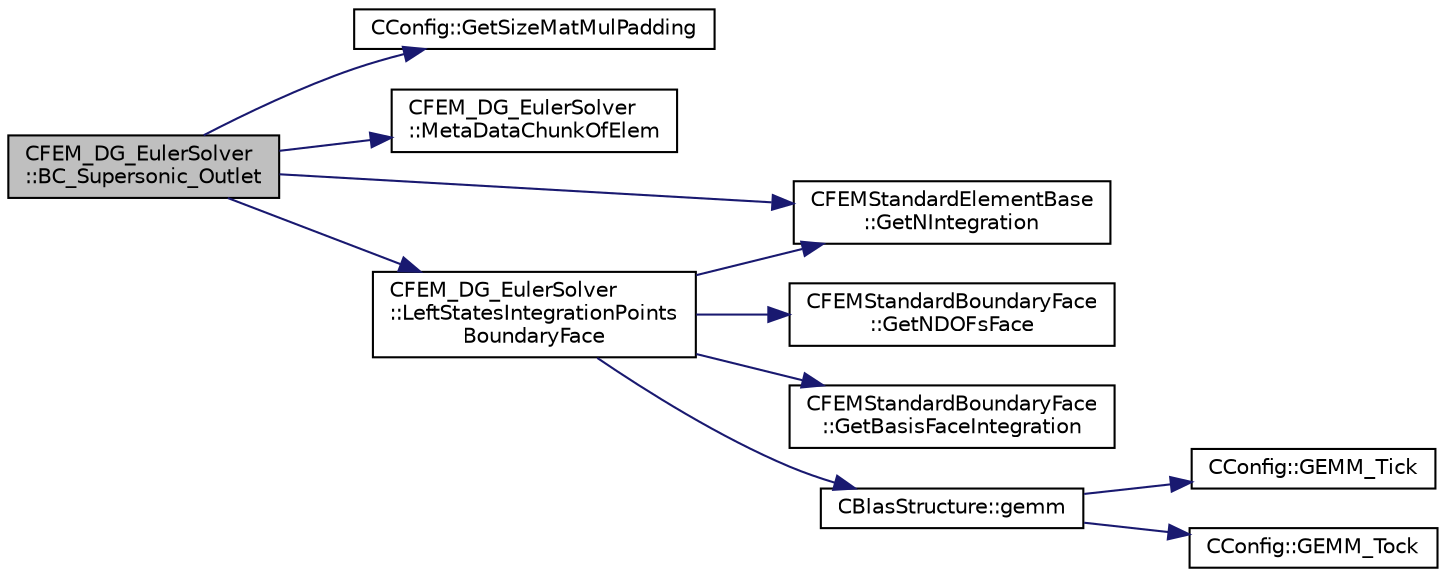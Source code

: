 digraph "CFEM_DG_EulerSolver::BC_Supersonic_Outlet"
{
  edge [fontname="Helvetica",fontsize="10",labelfontname="Helvetica",labelfontsize="10"];
  node [fontname="Helvetica",fontsize="10",shape=record];
  rankdir="LR";
  Node705 [label="CFEM_DG_EulerSolver\l::BC_Supersonic_Outlet",height=0.2,width=0.4,color="black", fillcolor="grey75", style="filled", fontcolor="black"];
  Node705 -> Node706 [color="midnightblue",fontsize="10",style="solid",fontname="Helvetica"];
  Node706 [label="CConfig::GetSizeMatMulPadding",height=0.2,width=0.4,color="black", fillcolor="white", style="filled",URL="$class_c_config.html#aea5478f0851e4cb4d11c262fb6c6e8c4",tooltip="Function to make available the matrix size in vectorization in order to optimize the gemm performance..."];
  Node705 -> Node707 [color="midnightblue",fontsize="10",style="solid",fontname="Helvetica"];
  Node707 [label="CFEM_DG_EulerSolver\l::MetaDataChunkOfElem",height=0.2,width=0.4,color="black", fillcolor="white", style="filled",URL="$class_c_f_e_m___d_g___euler_solver.html#ad358fa06c0e5b2762ad3258eb2c677e2",tooltip="Template function, which determines some meta data for the chunk of elements/faces that must be treat..."];
  Node705 -> Node708 [color="midnightblue",fontsize="10",style="solid",fontname="Helvetica"];
  Node708 [label="CFEMStandardElementBase\l::GetNIntegration",height=0.2,width=0.4,color="black", fillcolor="white", style="filled",URL="$class_c_f_e_m_standard_element_base.html#aa5ad06a05a1d7b66bccca65521168a3b",tooltip="Function, which makes available the number of integration points for this standard element..."];
  Node705 -> Node709 [color="midnightblue",fontsize="10",style="solid",fontname="Helvetica"];
  Node709 [label="CFEM_DG_EulerSolver\l::LeftStatesIntegrationPoints\lBoundaryFace",height=0.2,width=0.4,color="black", fillcolor="white", style="filled",URL="$class_c_f_e_m___d_g___euler_solver.html#a79debb4e2ee70feac94e9a420705dbf9",tooltip="Function, which computes the left state of a boundary face. "];
  Node709 -> Node708 [color="midnightblue",fontsize="10",style="solid",fontname="Helvetica"];
  Node709 -> Node710 [color="midnightblue",fontsize="10",style="solid",fontname="Helvetica"];
  Node710 [label="CFEMStandardBoundaryFace\l::GetNDOFsFace",height=0.2,width=0.4,color="black", fillcolor="white", style="filled",URL="$class_c_f_e_m_standard_boundary_face.html#a26266f4d68d95c22bbb949fe6d8f5db6",tooltip="Function, which makes available the number of DOFs of the face. "];
  Node709 -> Node711 [color="midnightblue",fontsize="10",style="solid",fontname="Helvetica"];
  Node711 [label="CFEMStandardBoundaryFace\l::GetBasisFaceIntegration",height=0.2,width=0.4,color="black", fillcolor="white", style="filled",URL="$class_c_f_e_m_standard_boundary_face.html#a283dc8babad462022e4621afe0251929",tooltip="Function, which makes available the face basis functions in the integration points. "];
  Node709 -> Node712 [color="midnightblue",fontsize="10",style="solid",fontname="Helvetica"];
  Node712 [label="CBlasStructure::gemm",height=0.2,width=0.4,color="black", fillcolor="white", style="filled",URL="$class_c_blas_structure.html#a40a585307895af828a7f51cd0ccbf81d",tooltip="Function, which carries out a dense matrix product. It is a limited version of the BLAS gemm function..."];
  Node712 -> Node713 [color="midnightblue",fontsize="10",style="solid",fontname="Helvetica"];
  Node713 [label="CConfig::GEMM_Tick",height=0.2,width=0.4,color="black", fillcolor="white", style="filled",URL="$class_c_config.html#a2628e094b67a6d5cb410710aa00fa69b",tooltip="Start the timer for profiling subroutines. "];
  Node712 -> Node714 [color="midnightblue",fontsize="10",style="solid",fontname="Helvetica"];
  Node714 [label="CConfig::GEMM_Tock",height=0.2,width=0.4,color="black", fillcolor="white", style="filled",URL="$class_c_config.html#ae8d24548bd977c6a76e06ed9814418bb",tooltip="Stop the timer for the GEMM profiling and store results. "];
}
